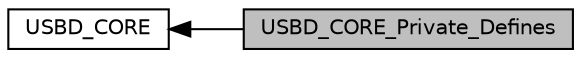 digraph "USBD_CORE_Private_Defines"
{
  edge [fontname="Helvetica",fontsize="10",labelfontname="Helvetica",labelfontsize="10"];
  node [fontname="Helvetica",fontsize="10",shape=record];
  rankdir=LR;
  Node1 [label="USBD_CORE",height=0.2,width=0.4,color="black", fillcolor="white", style="filled",URL="$group___u_s_b_d___c_o_r_e.html",tooltip="This file is the Header file for usbd_core.c file. "];
  Node0 [label="USBD_CORE_Private_Defines",height=0.2,width=0.4,color="black", fillcolor="grey75", style="filled", fontcolor="black"];
  Node1->Node0 [shape=plaintext, dir="back", style="solid"];
}
